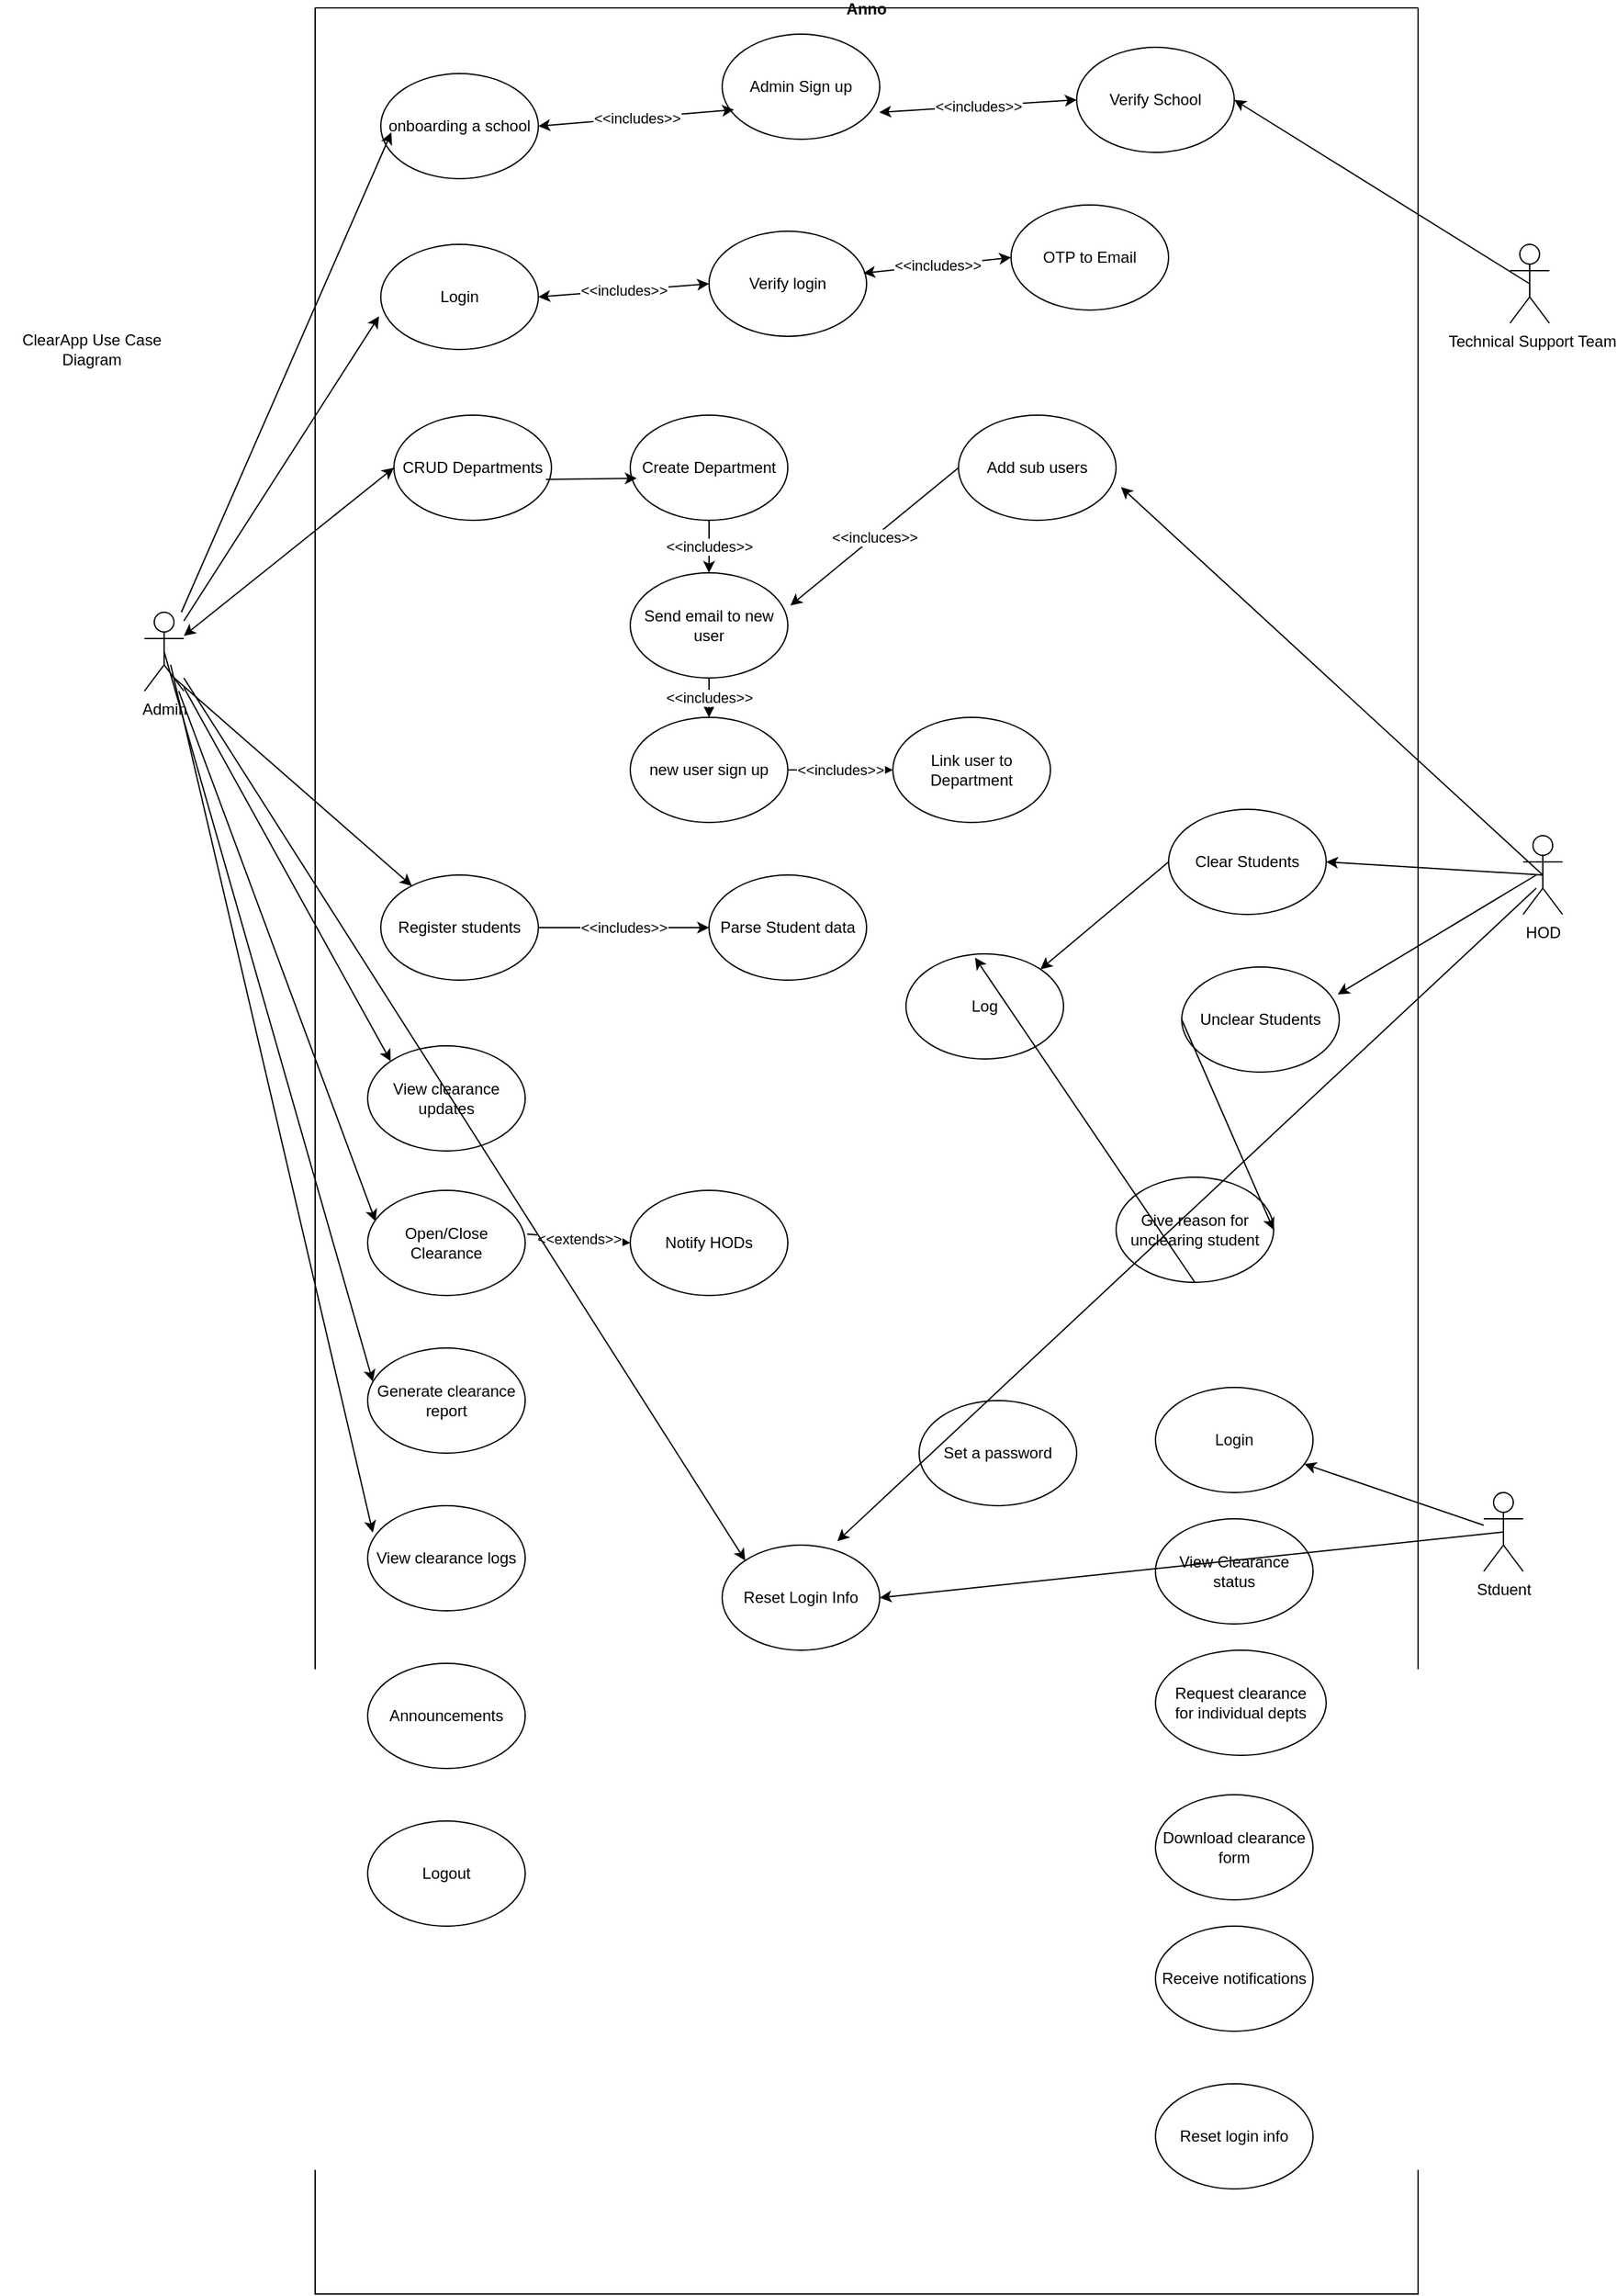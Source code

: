 <mxfile version="24.8.1">
  <diagram name="Page-1" id="Qd_JSUy-2PY3cQ_-W36q">
    <mxGraphModel dx="1167" dy="1724" grid="1" gridSize="10" guides="1" tooltips="1" connect="1" arrows="1" fold="1" page="1" pageScale="1" pageWidth="850" pageHeight="1100" math="0" shadow="0">
      <root>
        <mxCell id="0" />
        <mxCell id="1" parent="0" />
        <mxCell id="7MYLrjF1jAQgoCgVVDOL-1" value="ClearApp Use Case Diagram" style="text;html=1;align=center;verticalAlign=middle;whiteSpace=wrap;rounded=0;" parent="1" vertex="1">
          <mxGeometry width="140" height="80" as="geometry" />
        </mxCell>
        <mxCell id="7MYLrjF1jAQgoCgVVDOL-3" value="Anno" style="swimlane;startSize=0;" parent="1" vertex="1">
          <mxGeometry x="240" y="-220" width="840" height="1740" as="geometry" />
        </mxCell>
        <mxCell id="7MYLrjF1jAQgoCgVVDOL-6" value="onboarding a school" style="ellipse;whiteSpace=wrap;html=1;" parent="7MYLrjF1jAQgoCgVVDOL-3" vertex="1">
          <mxGeometry x="50" y="50" width="120" height="80" as="geometry" />
        </mxCell>
        <mxCell id="7MYLrjF1jAQgoCgVVDOL-7" value="CRUD Departments" style="ellipse;whiteSpace=wrap;html=1;" parent="7MYLrjF1jAQgoCgVVDOL-3" vertex="1">
          <mxGeometry x="60" y="310" width="120" height="80" as="geometry" />
        </mxCell>
        <mxCell id="7MYLrjF1jAQgoCgVVDOL-8" value="Register students" style="ellipse;whiteSpace=wrap;html=1;" parent="7MYLrjF1jAQgoCgVVDOL-3" vertex="1">
          <mxGeometry x="50" y="660" width="120" height="80" as="geometry" />
        </mxCell>
        <mxCell id="7MYLrjF1jAQgoCgVVDOL-9" value="Logout" style="ellipse;whiteSpace=wrap;html=1;" parent="7MYLrjF1jAQgoCgVVDOL-3" vertex="1">
          <mxGeometry x="40" y="1380" width="120" height="80" as="geometry" />
        </mxCell>
        <mxCell id="7MYLrjF1jAQgoCgVVDOL-10" value="Open/Close Clearance" style="ellipse;whiteSpace=wrap;html=1;" parent="7MYLrjF1jAQgoCgVVDOL-3" vertex="1">
          <mxGeometry x="40" y="900" width="120" height="80" as="geometry" />
        </mxCell>
        <mxCell id="7MYLrjF1jAQgoCgVVDOL-11" value="Login" style="ellipse;whiteSpace=wrap;html=1;" parent="7MYLrjF1jAQgoCgVVDOL-3" vertex="1">
          <mxGeometry x="50" y="180" width="120" height="80" as="geometry" />
        </mxCell>
        <mxCell id="7MYLrjF1jAQgoCgVVDOL-12" value="View clearance updates" style="ellipse;whiteSpace=wrap;html=1;" parent="7MYLrjF1jAQgoCgVVDOL-3" vertex="1">
          <mxGeometry x="40" y="790" width="120" height="80" as="geometry" />
        </mxCell>
        <mxCell id="7MYLrjF1jAQgoCgVVDOL-14" value="Generate clearance report" style="ellipse;whiteSpace=wrap;html=1;" parent="7MYLrjF1jAQgoCgVVDOL-3" vertex="1">
          <mxGeometry x="40" y="1020" width="120" height="80" as="geometry" />
        </mxCell>
        <mxCell id="7MYLrjF1jAQgoCgVVDOL-15" value="View clearance logs" style="ellipse;whiteSpace=wrap;html=1;" parent="7MYLrjF1jAQgoCgVVDOL-3" vertex="1">
          <mxGeometry x="40" y="1140" width="120" height="80" as="geometry" />
        </mxCell>
        <mxCell id="7MYLrjF1jAQgoCgVVDOL-16" value="Announcements" style="ellipse;whiteSpace=wrap;html=1;" parent="7MYLrjF1jAQgoCgVVDOL-3" vertex="1">
          <mxGeometry x="40" y="1260" width="120" height="80" as="geometry" />
        </mxCell>
        <mxCell id="7MYLrjF1jAQgoCgVVDOL-17" value="Admin Sign up" style="ellipse;whiteSpace=wrap;html=1;" parent="7MYLrjF1jAQgoCgVVDOL-3" vertex="1">
          <mxGeometry x="310" y="20" width="120" height="80" as="geometry" />
        </mxCell>
        <mxCell id="7MYLrjF1jAQgoCgVVDOL-21" value="&amp;lt;&amp;lt;includes&amp;gt;&amp;gt;" style="endArrow=classic;startArrow=classic;html=1;rounded=0;exitX=1;exitY=0.5;exitDx=0;exitDy=0;entryX=0.075;entryY=0.719;entryDx=0;entryDy=0;entryPerimeter=0;" parent="7MYLrjF1jAQgoCgVVDOL-3" source="7MYLrjF1jAQgoCgVVDOL-6" target="7MYLrjF1jAQgoCgVVDOL-17" edge="1">
          <mxGeometry width="50" height="50" relative="1" as="geometry">
            <mxPoint x="130" y="210" as="sourcePoint" />
            <mxPoint x="180" y="160" as="targetPoint" />
            <Array as="points" />
          </mxGeometry>
        </mxCell>
        <mxCell id="7MYLrjF1jAQgoCgVVDOL-24" value="Verify School" style="ellipse;whiteSpace=wrap;html=1;" parent="7MYLrjF1jAQgoCgVVDOL-3" vertex="1">
          <mxGeometry x="580" y="30" width="120" height="80" as="geometry" />
        </mxCell>
        <mxCell id="7MYLrjF1jAQgoCgVVDOL-27" value="&amp;lt;&amp;lt;includes&amp;gt;&amp;gt;" style="endArrow=classic;startArrow=classic;html=1;rounded=0;exitX=0.997;exitY=0.744;exitDx=0;exitDy=0;exitPerimeter=0;entryX=0;entryY=0.5;entryDx=0;entryDy=0;" parent="7MYLrjF1jAQgoCgVVDOL-3" source="7MYLrjF1jAQgoCgVVDOL-17" target="7MYLrjF1jAQgoCgVVDOL-24" edge="1">
          <mxGeometry width="50" height="50" relative="1" as="geometry">
            <mxPoint x="450" y="250" as="sourcePoint" />
            <mxPoint x="500" y="200" as="targetPoint" />
          </mxGeometry>
        </mxCell>
        <mxCell id="7MYLrjF1jAQgoCgVVDOL-28" value="Verify login" style="ellipse;whiteSpace=wrap;html=1;" parent="7MYLrjF1jAQgoCgVVDOL-3" vertex="1">
          <mxGeometry x="300" y="170" width="120" height="80" as="geometry" />
        </mxCell>
        <mxCell id="7MYLrjF1jAQgoCgVVDOL-29" value="OTP to Email" style="ellipse;whiteSpace=wrap;html=1;" parent="7MYLrjF1jAQgoCgVVDOL-3" vertex="1">
          <mxGeometry x="530" y="150" width="120" height="80" as="geometry" />
        </mxCell>
        <mxCell id="7MYLrjF1jAQgoCgVVDOL-30" value="&amp;lt;&amp;lt;includes&amp;gt;&amp;gt;" style="endArrow=classic;startArrow=classic;html=1;rounded=0;exitX=1;exitY=0.5;exitDx=0;exitDy=0;entryX=0;entryY=0.5;entryDx=0;entryDy=0;" parent="7MYLrjF1jAQgoCgVVDOL-3" source="7MYLrjF1jAQgoCgVVDOL-11" target="7MYLrjF1jAQgoCgVVDOL-28" edge="1">
          <mxGeometry width="50" height="50" relative="1" as="geometry">
            <mxPoint x="210" y="250" as="sourcePoint" />
            <mxPoint x="260" y="200" as="targetPoint" />
          </mxGeometry>
        </mxCell>
        <mxCell id="7MYLrjF1jAQgoCgVVDOL-31" value="&amp;lt;&amp;lt;includes&amp;gt;&amp;gt;" style="endArrow=classic;startArrow=classic;html=1;rounded=0;entryX=0;entryY=0.5;entryDx=0;entryDy=0;exitX=0.979;exitY=0.399;exitDx=0;exitDy=0;exitPerimeter=0;" parent="7MYLrjF1jAQgoCgVVDOL-3" source="7MYLrjF1jAQgoCgVVDOL-28" target="7MYLrjF1jAQgoCgVVDOL-29" edge="1">
          <mxGeometry width="50" height="50" relative="1" as="geometry">
            <mxPoint x="370" y="250" as="sourcePoint" />
            <mxPoint x="420" y="200" as="targetPoint" />
          </mxGeometry>
        </mxCell>
        <mxCell id="7MYLrjF1jAQgoCgVVDOL-34" value="Create Department" style="ellipse;whiteSpace=wrap;html=1;" parent="7MYLrjF1jAQgoCgVVDOL-3" vertex="1">
          <mxGeometry x="240" y="310" width="120" height="80" as="geometry" />
        </mxCell>
        <mxCell id="7MYLrjF1jAQgoCgVVDOL-35" value="Send email to new user" style="ellipse;whiteSpace=wrap;html=1;" parent="7MYLrjF1jAQgoCgVVDOL-3" vertex="1">
          <mxGeometry x="240" y="430" width="120" height="80" as="geometry" />
        </mxCell>
        <mxCell id="7MYLrjF1jAQgoCgVVDOL-36" value="new user sign up" style="ellipse;whiteSpace=wrap;html=1;" parent="7MYLrjF1jAQgoCgVVDOL-3" vertex="1">
          <mxGeometry x="240" y="540" width="120" height="80" as="geometry" />
        </mxCell>
        <mxCell id="7MYLrjF1jAQgoCgVVDOL-38" value="Link user to Department" style="ellipse;whiteSpace=wrap;html=1;" parent="7MYLrjF1jAQgoCgVVDOL-3" vertex="1">
          <mxGeometry x="440" y="540" width="120" height="80" as="geometry" />
        </mxCell>
        <mxCell id="7MYLrjF1jAQgoCgVVDOL-39" value="" style="endArrow=classic;html=1;rounded=0;exitX=0.965;exitY=0.611;exitDx=0;exitDy=0;exitPerimeter=0;entryX=0.041;entryY=0.6;entryDx=0;entryDy=0;entryPerimeter=0;" parent="7MYLrjF1jAQgoCgVVDOL-3" source="7MYLrjF1jAQgoCgVVDOL-7" target="7MYLrjF1jAQgoCgVVDOL-34" edge="1">
          <mxGeometry width="50" height="50" relative="1" as="geometry">
            <mxPoint x="370" y="500" as="sourcePoint" />
            <mxPoint x="420" y="450" as="targetPoint" />
          </mxGeometry>
        </mxCell>
        <mxCell id="7MYLrjF1jAQgoCgVVDOL-40" value="&amp;lt;&amp;lt;includes&amp;gt;&amp;gt;" style="endArrow=classic;html=1;rounded=0;exitX=0.5;exitY=1;exitDx=0;exitDy=0;entryX=0.5;entryY=0;entryDx=0;entryDy=0;" parent="7MYLrjF1jAQgoCgVVDOL-3" source="7MYLrjF1jAQgoCgVVDOL-34" target="7MYLrjF1jAQgoCgVVDOL-35" edge="1">
          <mxGeometry width="50" height="50" relative="1" as="geometry">
            <mxPoint x="370" y="500" as="sourcePoint" />
            <mxPoint x="420" y="450" as="targetPoint" />
          </mxGeometry>
        </mxCell>
        <mxCell id="7MYLrjF1jAQgoCgVVDOL-41" value="&amp;lt;&amp;lt;includes&amp;gt;&amp;gt;" style="endArrow=classic;html=1;rounded=0;exitX=0.5;exitY=1;exitDx=0;exitDy=0;entryX=0.5;entryY=0;entryDx=0;entryDy=0;" parent="7MYLrjF1jAQgoCgVVDOL-3" source="7MYLrjF1jAQgoCgVVDOL-35" target="7MYLrjF1jAQgoCgVVDOL-36" edge="1">
          <mxGeometry width="50" height="50" relative="1" as="geometry">
            <mxPoint x="370" y="500" as="sourcePoint" />
            <mxPoint x="420" y="450" as="targetPoint" />
          </mxGeometry>
        </mxCell>
        <mxCell id="7MYLrjF1jAQgoCgVVDOL-42" value="&amp;lt;&amp;lt;includes&amp;gt;&amp;gt;" style="endArrow=classic;html=1;rounded=0;exitX=1;exitY=0.5;exitDx=0;exitDy=0;entryX=0;entryY=0.5;entryDx=0;entryDy=0;" parent="7MYLrjF1jAQgoCgVVDOL-3" source="7MYLrjF1jAQgoCgVVDOL-36" target="7MYLrjF1jAQgoCgVVDOL-38" edge="1">
          <mxGeometry width="50" height="50" relative="1" as="geometry">
            <mxPoint x="370" y="600" as="sourcePoint" />
            <mxPoint x="420" y="550" as="targetPoint" />
          </mxGeometry>
        </mxCell>
        <mxCell id="7MYLrjF1jAQgoCgVVDOL-45" value="Add sub users" style="ellipse;whiteSpace=wrap;html=1;" parent="7MYLrjF1jAQgoCgVVDOL-3" vertex="1">
          <mxGeometry x="490" y="310" width="120" height="80" as="geometry" />
        </mxCell>
        <mxCell id="7MYLrjF1jAQgoCgVVDOL-47" value="&amp;lt;&amp;lt;incluces&amp;gt;&amp;gt;" style="endArrow=classic;html=1;rounded=0;exitX=0;exitY=0.5;exitDx=0;exitDy=0;entryX=1.016;entryY=0.311;entryDx=0;entryDy=0;entryPerimeter=0;" parent="7MYLrjF1jAQgoCgVVDOL-3" source="7MYLrjF1jAQgoCgVVDOL-45" target="7MYLrjF1jAQgoCgVVDOL-35" edge="1">
          <mxGeometry width="50" height="50" relative="1" as="geometry">
            <mxPoint x="520" y="560" as="sourcePoint" />
            <mxPoint x="570" y="510" as="targetPoint" />
          </mxGeometry>
        </mxCell>
        <mxCell id="Rzh-BCHY2TENaNPZF-KL-2" value="Parse Student data" style="ellipse;whiteSpace=wrap;html=1;" parent="7MYLrjF1jAQgoCgVVDOL-3" vertex="1">
          <mxGeometry x="300" y="660" width="120" height="80" as="geometry" />
        </mxCell>
        <mxCell id="Rzh-BCHY2TENaNPZF-KL-4" value="&amp;lt;&amp;lt;includes&amp;gt;&amp;gt;" style="endArrow=classic;html=1;rounded=0;exitX=1;exitY=0.5;exitDx=0;exitDy=0;entryX=0;entryY=0.5;entryDx=0;entryDy=0;" parent="7MYLrjF1jAQgoCgVVDOL-3" source="7MYLrjF1jAQgoCgVVDOL-8" target="Rzh-BCHY2TENaNPZF-KL-2" edge="1">
          <mxGeometry width="50" height="50" relative="1" as="geometry">
            <mxPoint x="440" y="900" as="sourcePoint" />
            <mxPoint x="490" y="850" as="targetPoint" />
          </mxGeometry>
        </mxCell>
        <mxCell id="Rzh-BCHY2TENaNPZF-KL-9" value="Notify HODs" style="ellipse;whiteSpace=wrap;html=1;" parent="7MYLrjF1jAQgoCgVVDOL-3" vertex="1">
          <mxGeometry x="240" y="900" width="120" height="80" as="geometry" />
        </mxCell>
        <mxCell id="Rzh-BCHY2TENaNPZF-KL-10" value="&amp;lt;&amp;lt;extends&amp;gt;&amp;gt;" style="endArrow=classic;html=1;rounded=0;exitX=1.012;exitY=0.416;exitDx=0;exitDy=0;exitPerimeter=0;entryX=0;entryY=0.5;entryDx=0;entryDy=0;" parent="7MYLrjF1jAQgoCgVVDOL-3" source="7MYLrjF1jAQgoCgVVDOL-10" target="Rzh-BCHY2TENaNPZF-KL-9" edge="1">
          <mxGeometry width="50" height="50" relative="1" as="geometry">
            <mxPoint x="230" y="930" as="sourcePoint" />
            <mxPoint x="280" y="880" as="targetPoint" />
          </mxGeometry>
        </mxCell>
        <mxCell id="Rzh-BCHY2TENaNPZF-KL-11" value="Clear Students" style="ellipse;whiteSpace=wrap;html=1;" parent="7MYLrjF1jAQgoCgVVDOL-3" vertex="1">
          <mxGeometry x="650" y="610" width="120" height="80" as="geometry" />
        </mxCell>
        <mxCell id="Rzh-BCHY2TENaNPZF-KL-12" value="Unclear Students" style="ellipse;whiteSpace=wrap;html=1;" parent="7MYLrjF1jAQgoCgVVDOL-3" vertex="1">
          <mxGeometry x="660" y="730" width="120" height="80" as="geometry" />
        </mxCell>
        <mxCell id="Rzh-BCHY2TENaNPZF-KL-13" value="Give reason for unclearing student" style="ellipse;whiteSpace=wrap;html=1;" parent="7MYLrjF1jAQgoCgVVDOL-3" vertex="1">
          <mxGeometry x="610" y="890" width="120" height="80" as="geometry" />
        </mxCell>
        <mxCell id="Rzh-BCHY2TENaNPZF-KL-14" value="Log" style="ellipse;whiteSpace=wrap;html=1;" parent="7MYLrjF1jAQgoCgVVDOL-3" vertex="1">
          <mxGeometry x="450" y="720" width="120" height="80" as="geometry" />
        </mxCell>
        <mxCell id="Rzh-BCHY2TENaNPZF-KL-18" value="" style="endArrow=classic;html=1;rounded=0;exitX=0;exitY=0.5;exitDx=0;exitDy=0;entryX=1;entryY=0.5;entryDx=0;entryDy=0;" parent="7MYLrjF1jAQgoCgVVDOL-3" source="Rzh-BCHY2TENaNPZF-KL-12" target="Rzh-BCHY2TENaNPZF-KL-13" edge="1">
          <mxGeometry width="50" height="50" relative="1" as="geometry">
            <mxPoint x="530" y="840" as="sourcePoint" />
            <mxPoint x="580" y="790" as="targetPoint" />
          </mxGeometry>
        </mxCell>
        <mxCell id="Rzh-BCHY2TENaNPZF-KL-19" value="" style="endArrow=classic;html=1;rounded=0;exitX=0.5;exitY=1;exitDx=0;exitDy=0;entryX=0.438;entryY=0.036;entryDx=0;entryDy=0;entryPerimeter=0;" parent="7MYLrjF1jAQgoCgVVDOL-3" source="Rzh-BCHY2TENaNPZF-KL-13" target="Rzh-BCHY2TENaNPZF-KL-14" edge="1">
          <mxGeometry width="50" height="50" relative="1" as="geometry">
            <mxPoint x="530" y="840" as="sourcePoint" />
            <mxPoint x="580" y="790" as="targetPoint" />
          </mxGeometry>
        </mxCell>
        <mxCell id="IAnjSvKWJ1WFlibN45oN-3" value="" style="endArrow=classic;html=1;rounded=0;exitX=0;exitY=0.5;exitDx=0;exitDy=0;entryX=1;entryY=0;entryDx=0;entryDy=0;" edge="1" parent="7MYLrjF1jAQgoCgVVDOL-3" source="Rzh-BCHY2TENaNPZF-KL-11" target="Rzh-BCHY2TENaNPZF-KL-14">
          <mxGeometry width="50" height="50" relative="1" as="geometry">
            <mxPoint x="480" y="850" as="sourcePoint" />
            <mxPoint x="530" y="800" as="targetPoint" />
          </mxGeometry>
        </mxCell>
        <mxCell id="IAnjSvKWJ1WFlibN45oN-4" value="Login" style="ellipse;whiteSpace=wrap;html=1;" vertex="1" parent="7MYLrjF1jAQgoCgVVDOL-3">
          <mxGeometry x="640" y="1050" width="120" height="80" as="geometry" />
        </mxCell>
        <mxCell id="IAnjSvKWJ1WFlibN45oN-5" value="Set a password" style="ellipse;whiteSpace=wrap;html=1;" vertex="1" parent="7MYLrjF1jAQgoCgVVDOL-3">
          <mxGeometry x="460" y="1060" width="120" height="80" as="geometry" />
        </mxCell>
        <mxCell id="IAnjSvKWJ1WFlibN45oN-6" value="View Clearance status" style="ellipse;whiteSpace=wrap;html=1;" vertex="1" parent="7MYLrjF1jAQgoCgVVDOL-3">
          <mxGeometry x="640" y="1150" width="120" height="80" as="geometry" />
        </mxCell>
        <mxCell id="IAnjSvKWJ1WFlibN45oN-10" value="Request clearance&lt;div&gt;for individual depts&lt;/div&gt;" style="ellipse;whiteSpace=wrap;html=1;" vertex="1" parent="7MYLrjF1jAQgoCgVVDOL-3">
          <mxGeometry x="640" y="1250" width="130" height="80" as="geometry" />
        </mxCell>
        <mxCell id="IAnjSvKWJ1WFlibN45oN-11" value="Download clearance form" style="ellipse;whiteSpace=wrap;html=1;" vertex="1" parent="7MYLrjF1jAQgoCgVVDOL-3">
          <mxGeometry x="640" y="1360" width="120" height="80" as="geometry" />
        </mxCell>
        <mxCell id="IAnjSvKWJ1WFlibN45oN-12" value="Receive notifications" style="ellipse;whiteSpace=wrap;html=1;" vertex="1" parent="7MYLrjF1jAQgoCgVVDOL-3">
          <mxGeometry x="640" y="1460" width="120" height="80" as="geometry" />
        </mxCell>
        <mxCell id="IAnjSvKWJ1WFlibN45oN-13" value="Reset login info" style="ellipse;whiteSpace=wrap;html=1;" vertex="1" parent="7MYLrjF1jAQgoCgVVDOL-3">
          <mxGeometry x="640" y="1580" width="120" height="80" as="geometry" />
        </mxCell>
        <mxCell id="IAnjSvKWJ1WFlibN45oN-14" value="Reset Login Info" style="ellipse;whiteSpace=wrap;html=1;" vertex="1" parent="7MYLrjF1jAQgoCgVVDOL-3">
          <mxGeometry x="310" y="1170" width="120" height="80" as="geometry" />
        </mxCell>
        <mxCell id="7MYLrjF1jAQgoCgVVDOL-4" value="Admin" style="shape=umlActor;verticalLabelPosition=bottom;verticalAlign=top;html=1;outlineConnect=0;" parent="1" vertex="1">
          <mxGeometry x="110" y="240" width="30" height="60" as="geometry" />
        </mxCell>
        <mxCell id="7MYLrjF1jAQgoCgVVDOL-5" value="Stduent" style="shape=umlActor;verticalLabelPosition=bottom;verticalAlign=top;html=1;outlineConnect=0;" parent="1" vertex="1">
          <mxGeometry x="1130" y="910" width="30" height="60" as="geometry" />
        </mxCell>
        <mxCell id="7MYLrjF1jAQgoCgVVDOL-18" value="" style="endArrow=classic;html=1;rounded=0;entryX=0.067;entryY=0.56;entryDx=0;entryDy=0;entryPerimeter=0;" parent="1" source="7MYLrjF1jAQgoCgVVDOL-4" target="7MYLrjF1jAQgoCgVVDOL-6" edge="1">
          <mxGeometry width="50" height="50" relative="1" as="geometry">
            <mxPoint x="520" y="180" as="sourcePoint" />
            <mxPoint x="570" y="130" as="targetPoint" />
          </mxGeometry>
        </mxCell>
        <mxCell id="7MYLrjF1jAQgoCgVVDOL-22" value="&amp;nbsp;Technical Support Team" style="shape=umlActor;verticalLabelPosition=bottom;verticalAlign=top;html=1;outlineConnect=0;" parent="1" vertex="1">
          <mxGeometry x="1150" y="-40" width="30" height="60" as="geometry" />
        </mxCell>
        <mxCell id="7MYLrjF1jAQgoCgVVDOL-25" value="" style="endArrow=classic;html=1;rounded=0;exitX=0.5;exitY=0.5;exitDx=0;exitDy=0;exitPerimeter=0;entryX=1;entryY=0.5;entryDx=0;entryDy=0;" parent="1" source="7MYLrjF1jAQgoCgVVDOL-22" target="7MYLrjF1jAQgoCgVVDOL-24" edge="1">
          <mxGeometry width="50" height="50" relative="1" as="geometry">
            <mxPoint x="630" y="120" as="sourcePoint" />
            <mxPoint x="680" y="70" as="targetPoint" />
          </mxGeometry>
        </mxCell>
        <mxCell id="7MYLrjF1jAQgoCgVVDOL-32" value="" style="endArrow=classic;html=1;rounded=0;entryX=-0.011;entryY=0.684;entryDx=0;entryDy=0;entryPerimeter=0;" parent="1" source="7MYLrjF1jAQgoCgVVDOL-4" target="7MYLrjF1jAQgoCgVVDOL-11" edge="1">
          <mxGeometry width="50" height="50" relative="1" as="geometry">
            <mxPoint x="640" y="160" as="sourcePoint" />
            <mxPoint x="690" y="110" as="targetPoint" />
          </mxGeometry>
        </mxCell>
        <mxCell id="7MYLrjF1jAQgoCgVVDOL-33" value="" style="endArrow=classic;startArrow=classic;html=1;rounded=0;entryX=0;entryY=0.5;entryDx=0;entryDy=0;" parent="1" source="7MYLrjF1jAQgoCgVVDOL-4" target="7MYLrjF1jAQgoCgVVDOL-7" edge="1">
          <mxGeometry width="50" height="50" relative="1" as="geometry">
            <mxPoint x="430" y="470" as="sourcePoint" />
            <mxPoint x="480" y="420" as="targetPoint" />
          </mxGeometry>
        </mxCell>
        <mxCell id="7MYLrjF1jAQgoCgVVDOL-37" value="HOD&lt;div&gt;&lt;br&gt;&lt;/div&gt;" style="shape=umlActor;verticalLabelPosition=bottom;verticalAlign=top;html=1;outlineConnect=0;" parent="1" vertex="1">
          <mxGeometry x="1160" y="410" width="30" height="60" as="geometry" />
        </mxCell>
        <mxCell id="7MYLrjF1jAQgoCgVVDOL-46" value="" style="endArrow=classic;html=1;rounded=0;exitX=0.5;exitY=0.5;exitDx=0;exitDy=0;exitPerimeter=0;entryX=1.031;entryY=0.684;entryDx=0;entryDy=0;entryPerimeter=0;" parent="1" source="7MYLrjF1jAQgoCgVVDOL-37" target="7MYLrjF1jAQgoCgVVDOL-45" edge="1">
          <mxGeometry width="50" height="50" relative="1" as="geometry">
            <mxPoint x="760" y="510" as="sourcePoint" />
            <mxPoint x="810" y="460" as="targetPoint" />
          </mxGeometry>
        </mxCell>
        <mxCell id="Rzh-BCHY2TENaNPZF-KL-1" value="" style="endArrow=classic;html=1;rounded=0;exitX=0.7;exitY=0.808;exitDx=0;exitDy=0;exitPerimeter=0;" parent="1" source="7MYLrjF1jAQgoCgVVDOL-4" target="7MYLrjF1jAQgoCgVVDOL-8" edge="1">
          <mxGeometry width="50" height="50" relative="1" as="geometry">
            <mxPoint x="680" y="640" as="sourcePoint" />
            <mxPoint x="730" y="590" as="targetPoint" />
          </mxGeometry>
        </mxCell>
        <mxCell id="Rzh-BCHY2TENaNPZF-KL-5" value="" style="endArrow=classic;html=1;rounded=0;entryX=0;entryY=0;entryDx=0;entryDy=0;" parent="1" source="7MYLrjF1jAQgoCgVVDOL-4" target="7MYLrjF1jAQgoCgVVDOL-12" edge="1">
          <mxGeometry width="50" height="50" relative="1" as="geometry">
            <mxPoint x="560" y="530" as="sourcePoint" />
            <mxPoint x="610" y="480" as="targetPoint" />
          </mxGeometry>
        </mxCell>
        <mxCell id="Rzh-BCHY2TENaNPZF-KL-6" value="" style="endArrow=classic;html=1;rounded=0;entryX=0.05;entryY=0.294;entryDx=0;entryDy=0;entryPerimeter=0;" parent="1" source="7MYLrjF1jAQgoCgVVDOL-4" target="7MYLrjF1jAQgoCgVVDOL-10" edge="1">
          <mxGeometry width="50" height="50" relative="1" as="geometry">
            <mxPoint x="560" y="530" as="sourcePoint" />
            <mxPoint x="610" y="480" as="targetPoint" />
          </mxGeometry>
        </mxCell>
        <mxCell id="Rzh-BCHY2TENaNPZF-KL-7" value="" style="endArrow=classic;html=1;rounded=0;exitX=0.5;exitY=0.5;exitDx=0;exitDy=0;exitPerimeter=0;entryX=0.033;entryY=0.319;entryDx=0;entryDy=0;entryPerimeter=0;" parent="1" source="7MYLrjF1jAQgoCgVVDOL-4" target="7MYLrjF1jAQgoCgVVDOL-14" edge="1">
          <mxGeometry width="50" height="50" relative="1" as="geometry">
            <mxPoint x="560" y="670" as="sourcePoint" />
            <mxPoint x="610" y="620" as="targetPoint" />
          </mxGeometry>
        </mxCell>
        <mxCell id="Rzh-BCHY2TENaNPZF-KL-8" value="" style="endArrow=classic;html=1;rounded=0;entryX=0.033;entryY=0.256;entryDx=0;entryDy=0;entryPerimeter=0;" parent="1" target="7MYLrjF1jAQgoCgVVDOL-15" edge="1">
          <mxGeometry width="50" height="50" relative="1" as="geometry">
            <mxPoint x="130" y="280" as="sourcePoint" />
            <mxPoint x="610" y="520" as="targetPoint" />
          </mxGeometry>
        </mxCell>
        <mxCell id="Rzh-BCHY2TENaNPZF-KL-15" value="" style="endArrow=classic;html=1;rounded=0;exitX=0.5;exitY=0.5;exitDx=0;exitDy=0;exitPerimeter=0;entryX=1;entryY=0.5;entryDx=0;entryDy=0;" parent="1" source="7MYLrjF1jAQgoCgVVDOL-37" target="Rzh-BCHY2TENaNPZF-KL-11" edge="1">
          <mxGeometry width="50" height="50" relative="1" as="geometry">
            <mxPoint x="770" y="620" as="sourcePoint" />
            <mxPoint x="820" y="570" as="targetPoint" />
          </mxGeometry>
        </mxCell>
        <mxCell id="Rzh-BCHY2TENaNPZF-KL-16" value="" style="endArrow=classic;html=1;rounded=0;entryX=0.99;entryY=0.261;entryDx=0;entryDy=0;entryPerimeter=0;" parent="1" target="Rzh-BCHY2TENaNPZF-KL-12" edge="1">
          <mxGeometry width="50" height="50" relative="1" as="geometry">
            <mxPoint x="1170" y="440" as="sourcePoint" />
            <mxPoint x="820" y="570" as="targetPoint" />
          </mxGeometry>
        </mxCell>
        <mxCell id="IAnjSvKWJ1WFlibN45oN-9" value="" style="endArrow=classic;html=1;rounded=0;" edge="1" parent="1" source="7MYLrjF1jAQgoCgVVDOL-5" target="IAnjSvKWJ1WFlibN45oN-4">
          <mxGeometry width="50" height="50" relative="1" as="geometry">
            <mxPoint x="750" y="1010" as="sourcePoint" />
            <mxPoint x="800" y="960" as="targetPoint" />
          </mxGeometry>
        </mxCell>
        <mxCell id="IAnjSvKWJ1WFlibN45oN-15" value="" style="endArrow=classic;html=1;rounded=0;entryX=0;entryY=0;entryDx=0;entryDy=0;" edge="1" parent="1" target="IAnjSvKWJ1WFlibN45oN-14">
          <mxGeometry width="50" height="50" relative="1" as="geometry">
            <mxPoint x="140" y="290" as="sourcePoint" />
            <mxPoint x="580" y="720" as="targetPoint" />
          </mxGeometry>
        </mxCell>
        <mxCell id="IAnjSvKWJ1WFlibN45oN-16" value="" style="endArrow=classic;html=1;rounded=0;exitX=0.5;exitY=0.5;exitDx=0;exitDy=0;exitPerimeter=0;entryX=1;entryY=0.5;entryDx=0;entryDy=0;" edge="1" parent="1" source="7MYLrjF1jAQgoCgVVDOL-5" target="IAnjSvKWJ1WFlibN45oN-14">
          <mxGeometry width="50" height="50" relative="1" as="geometry">
            <mxPoint x="530" y="770" as="sourcePoint" />
            <mxPoint x="580" y="720" as="targetPoint" />
          </mxGeometry>
        </mxCell>
        <mxCell id="IAnjSvKWJ1WFlibN45oN-17" value="" style="endArrow=classic;html=1;rounded=0;entryX=0.731;entryY=-0.037;entryDx=0;entryDy=0;entryPerimeter=0;" edge="1" parent="1" target="IAnjSvKWJ1WFlibN45oN-14">
          <mxGeometry width="50" height="50" relative="1" as="geometry">
            <mxPoint x="1170" y="450" as="sourcePoint" />
            <mxPoint x="580" y="720" as="targetPoint" />
          </mxGeometry>
        </mxCell>
      </root>
    </mxGraphModel>
  </diagram>
</mxfile>
